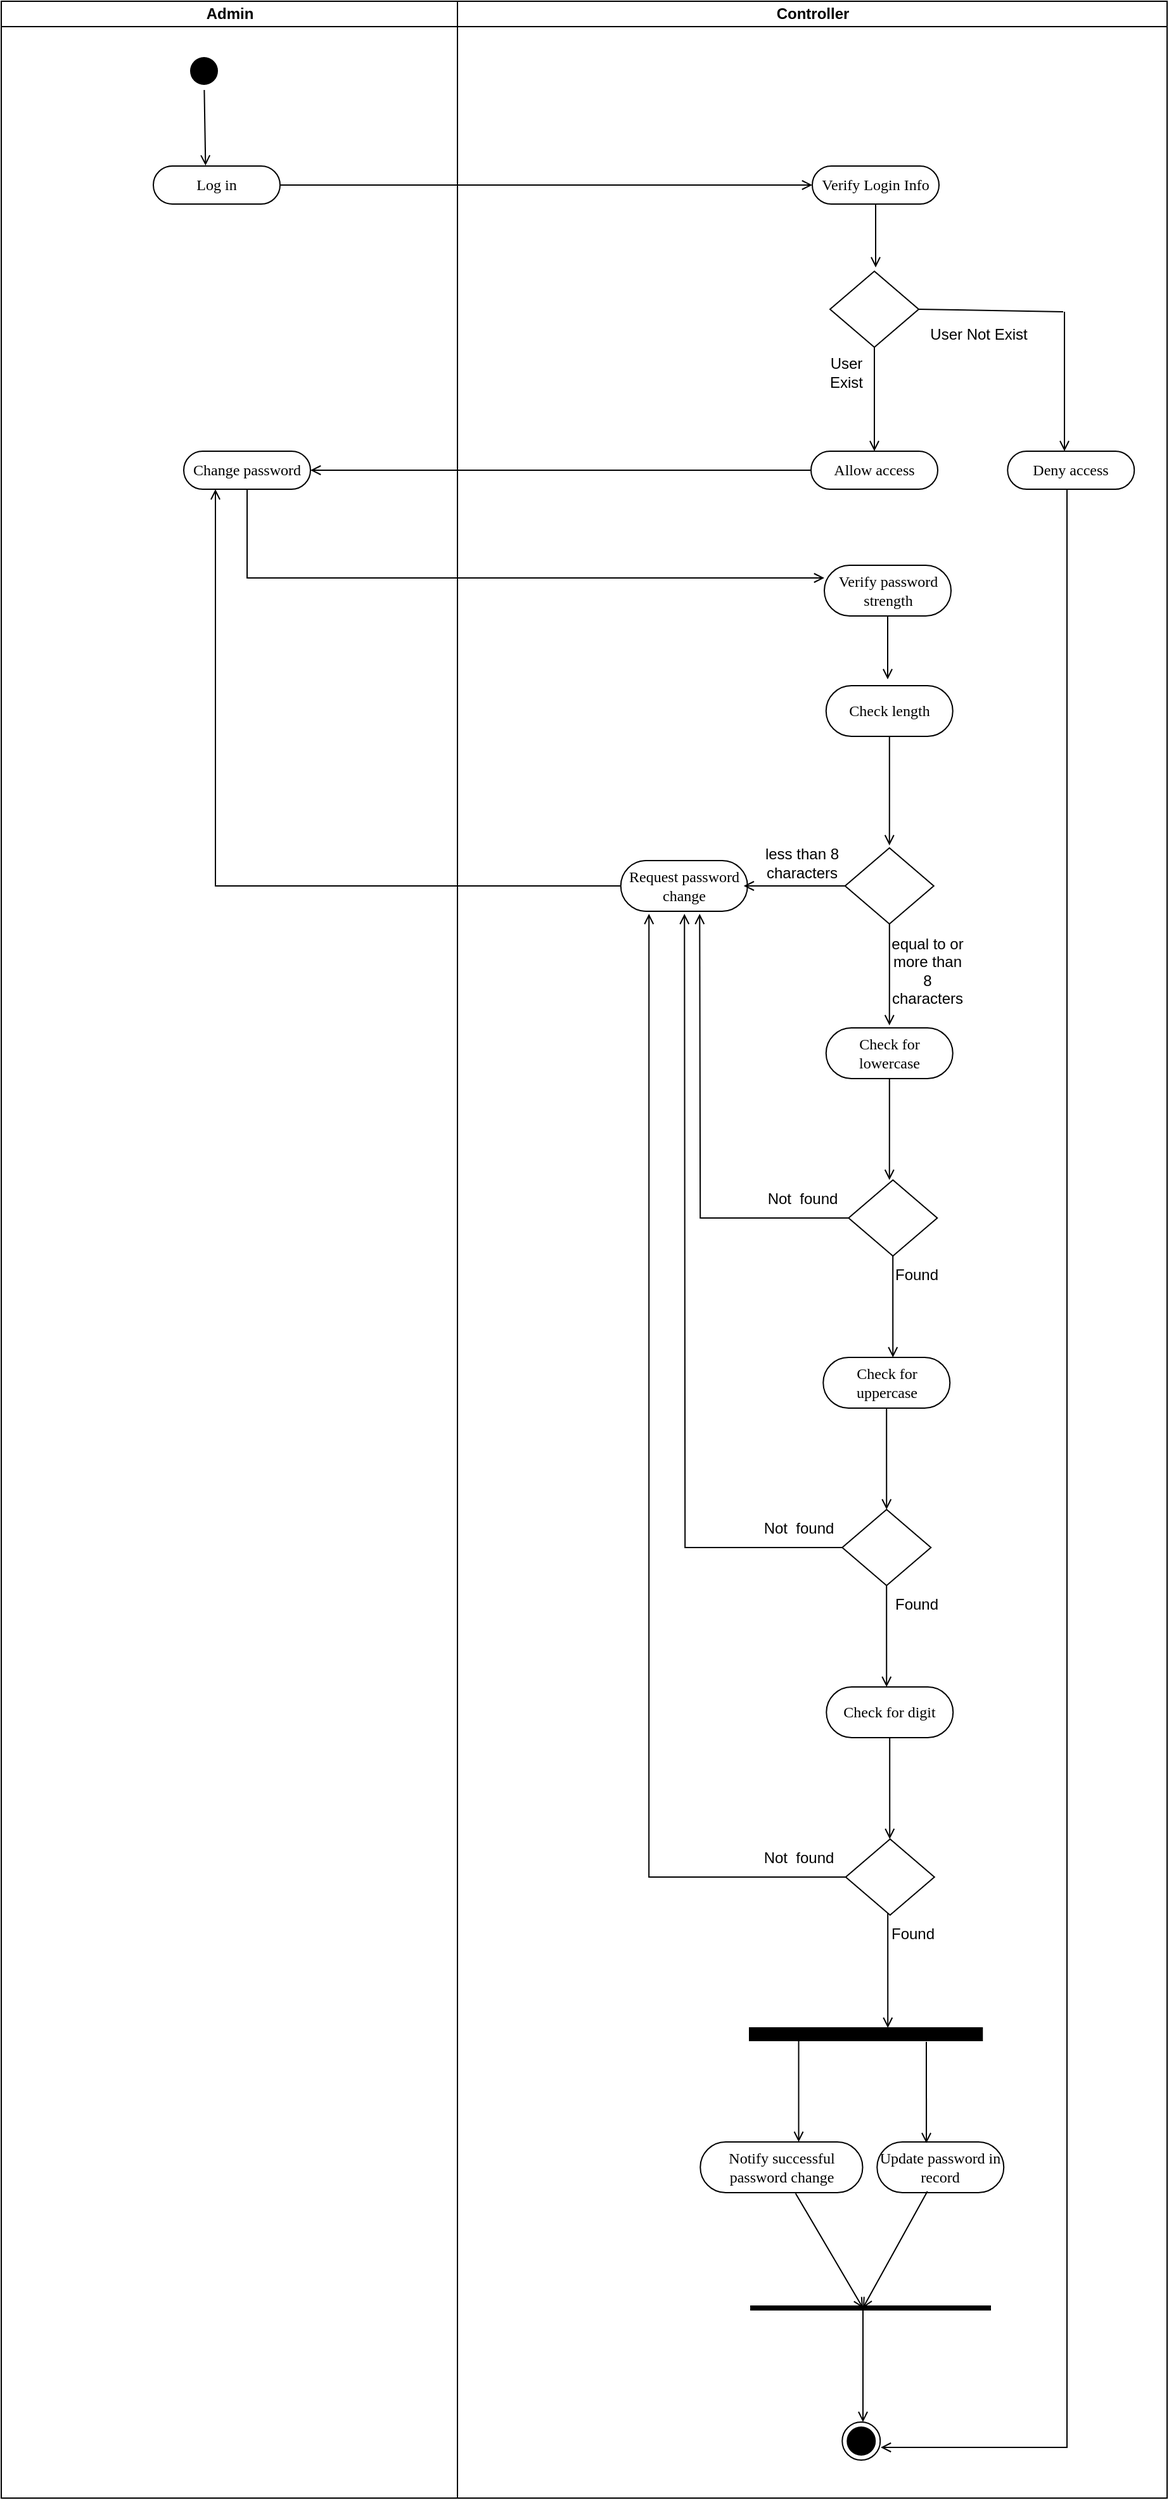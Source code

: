 <mxfile version="13.7.5" type="github"><diagram id="-Gb5QpNLT0Vc4mODxd_h" name="Page-1"><mxGraphModel dx="1038" dy="531" grid="1" gridSize="10" guides="1" tooltips="1" connect="1" arrows="1" fold="1" page="1" pageScale="1" pageWidth="850" pageHeight="1100" math="0" shadow="0"><root><mxCell id="0"/><mxCell id="1" parent="0"/><mxCell id="fuQmgK-MwJ8_AEL-iyBa-186" value="" style="edgeStyle=orthogonalEdgeStyle;rounded=0;orthogonalLoop=1;jettySize=auto;html=1;endArrow=open;endFill=0;" parent="1" source="fuQmgK-MwJ8_AEL-iyBa-182" edge="1"><mxGeometry relative="1" as="geometry"><mxPoint x="770" y="270" as="targetPoint"/></mxGeometry></mxCell><mxCell id="_oNCNjRLWTokSmjOXnNs-41" value="" style="edgeStyle=orthogonalEdgeStyle;rounded=0;orthogonalLoop=1;jettySize=auto;html=1;endArrow=open;endFill=0;" edge="1" parent="1" source="fuQmgK-MwJ8_AEL-iyBa-237"><mxGeometry relative="1" as="geometry"><mxPoint x="779.5" y="595" as="targetPoint"/></mxGeometry></mxCell><mxCell id="fuQmgK-MwJ8_AEL-iyBa-72" value="" style="swimlane;html=1;childLayout=stackLayout;startSize=0;rounded=0;shadow=0;comic=0;labelBackgroundColor=none;strokeWidth=1;fontFamily=Verdana;fontSize=12;align=center;" parent="1" vertex="1"><mxGeometry x="80" y="60" width="920" height="1970" as="geometry"/></mxCell><mxCell id="fuQmgK-MwJ8_AEL-iyBa-73" style="edgeStyle=none;rounded=0;html=1;labelBackgroundColor=none;startArrow=none;startFill=0;startSize=5;endArrow=classicThin;endFill=1;endSize=5;jettySize=auto;orthogonalLoop=1;strokeWidth=1;fontFamily=Verdana;fontSize=12" parent="fuQmgK-MwJ8_AEL-iyBa-72" edge="1"><mxGeometry relative="1" as="geometry"><mxPoint x="180" y="363.043" as="sourcePoint"/></mxGeometry></mxCell><mxCell id="fuQmgK-MwJ8_AEL-iyBa-183" value="" style="edgeStyle=orthogonalEdgeStyle;rounded=0;orthogonalLoop=1;jettySize=auto;html=1;endArrow=open;endFill=0;" parent="fuQmgK-MwJ8_AEL-iyBa-72" source="fuQmgK-MwJ8_AEL-iyBa-181" target="fuQmgK-MwJ8_AEL-iyBa-182" edge="1"><mxGeometry relative="1" as="geometry"/></mxCell><mxCell id="fuQmgK-MwJ8_AEL-iyBa-81" value="Admin" style="swimlane;html=1;startSize=20;" parent="fuQmgK-MwJ8_AEL-iyBa-72" vertex="1"><mxGeometry width="360" height="1970" as="geometry"><mxRectangle width="30" height="1880" as="alternateBounds"/></mxGeometry></mxCell><mxCell id="fuQmgK-MwJ8_AEL-iyBa-202" value="" style="group" parent="fuQmgK-MwJ8_AEL-iyBa-81" vertex="1" connectable="0"><mxGeometry x="120" y="130" width="100" height="30" as="geometry"/></mxCell><mxCell id="fuQmgK-MwJ8_AEL-iyBa-200" value="" style="group" parent="fuQmgK-MwJ8_AEL-iyBa-202" vertex="1" connectable="0"><mxGeometry width="100" height="30" as="geometry"/></mxCell><mxCell id="fuQmgK-MwJ8_AEL-iyBa-199" value="" style="group" parent="fuQmgK-MwJ8_AEL-iyBa-200" vertex="1" connectable="0"><mxGeometry width="100" height="30" as="geometry"/></mxCell><mxCell id="fuQmgK-MwJ8_AEL-iyBa-181" value="Log in" style="rounded=1;whiteSpace=wrap;html=1;shadow=0;comic=0;labelBackgroundColor=none;strokeWidth=1;fontFamily=Verdana;fontSize=12;align=center;arcSize=50;" parent="fuQmgK-MwJ8_AEL-iyBa-199" vertex="1"><mxGeometry width="100" height="30" as="geometry"/></mxCell><mxCell id="fuQmgK-MwJ8_AEL-iyBa-83" value="" style="ellipse;html=1;shape=startState;fillColor=#000000;strokeColor=none;" parent="fuQmgK-MwJ8_AEL-iyBa-81" vertex="1"><mxGeometry x="145" y="40" width="30" height="30" as="geometry"/></mxCell><mxCell id="_oNCNjRLWTokSmjOXnNs-1" value="Change password" style="rounded=1;whiteSpace=wrap;html=1;shadow=0;comic=0;labelBackgroundColor=none;strokeWidth=1;fontFamily=Verdana;fontSize=12;align=center;arcSize=50;" vertex="1" parent="fuQmgK-MwJ8_AEL-iyBa-81"><mxGeometry x="144" y="355" width="100" height="30" as="geometry"/></mxCell><mxCell id="fuQmgK-MwJ8_AEL-iyBa-180" value="" style="endArrow=open;html=1;endFill=0;entryX=0.412;entryY=-0.013;entryDx=0;entryDy=0;entryPerimeter=0;" parent="fuQmgK-MwJ8_AEL-iyBa-81" source="fuQmgK-MwJ8_AEL-iyBa-83" edge="1" target="fuQmgK-MwJ8_AEL-iyBa-181"><mxGeometry width="50" height="50" relative="1" as="geometry"><mxPoint x="450" y="290" as="sourcePoint"/><mxPoint x="160" y="100" as="targetPoint"/></mxGeometry></mxCell><mxCell id="fuQmgK-MwJ8_AEL-iyBa-197" value="" style="edgeStyle=orthogonalEdgeStyle;rounded=0;orthogonalLoop=1;jettySize=auto;html=1;endArrow=open;endFill=0;" parent="fuQmgK-MwJ8_AEL-iyBa-72" source="fuQmgK-MwJ8_AEL-iyBa-190" edge="1"><mxGeometry relative="1" as="geometry"><mxPoint x="244" y="370" as="targetPoint"/></mxGeometry></mxCell><mxCell id="_oNCNjRLWTokSmjOXnNs-3" value="" style="edgeStyle=orthogonalEdgeStyle;rounded=0;orthogonalLoop=1;jettySize=auto;html=1;endArrow=open;endFill=0;entryX=0;entryY=0.25;entryDx=0;entryDy=0;" edge="1" parent="fuQmgK-MwJ8_AEL-iyBa-72" source="_oNCNjRLWTokSmjOXnNs-1" target="fuQmgK-MwJ8_AEL-iyBa-237"><mxGeometry relative="1" as="geometry"><mxPoint x="644" y="467.5" as="targetPoint"/><Array as="points"><mxPoint x="194" y="455"/></Array></mxGeometry></mxCell><mxCell id="_oNCNjRLWTokSmjOXnNs-6" value="" style="edgeStyle=orthogonalEdgeStyle;rounded=0;orthogonalLoop=1;jettySize=auto;html=1;endArrow=open;endFill=0;entryX=0.25;entryY=1;entryDx=0;entryDy=0;" edge="1" parent="fuQmgK-MwJ8_AEL-iyBa-72" source="_oNCNjRLWTokSmjOXnNs-7" target="_oNCNjRLWTokSmjOXnNs-1"><mxGeometry relative="1" as="geometry"><mxPoint x="274" y="723" as="targetPoint"/></mxGeometry></mxCell><mxCell id="fuQmgK-MwJ8_AEL-iyBa-109" value="Controller" style="swimlane;html=1;startSize=20;" parent="fuQmgK-MwJ8_AEL-iyBa-72" vertex="1"><mxGeometry x="360" width="560" height="1970" as="geometry"/></mxCell><mxCell id="fuQmgK-MwJ8_AEL-iyBa-192" value="User Exist" style="text;html=1;strokeColor=none;fillColor=none;align=center;verticalAlign=middle;whiteSpace=wrap;rounded=0;" parent="fuQmgK-MwJ8_AEL-iyBa-109" vertex="1"><mxGeometry x="286.75" y="283" width="40" height="20" as="geometry"/></mxCell><mxCell id="_oNCNjRLWTokSmjOXnNs-24" value="" style="ellipse;html=1;shape=endState;fillColor=#000000;" vertex="1" parent="fuQmgK-MwJ8_AEL-iyBa-109"><mxGeometry x="303.63" y="1910" width="30" height="30" as="geometry"/></mxCell><mxCell id="fuQmgK-MwJ8_AEL-iyBa-237" value="Verify password strength" style="rounded=1;whiteSpace=wrap;html=1;shadow=0;comic=0;labelBackgroundColor=none;strokeWidth=1;fontFamily=Verdana;fontSize=12;align=center;arcSize=50;" parent="fuQmgK-MwJ8_AEL-iyBa-109" vertex="1"><mxGeometry x="289.5" y="445" width="100" height="40" as="geometry"/></mxCell><mxCell id="fuQmgK-MwJ8_AEL-iyBa-182" value="Verify Login Info" style="rounded=1;whiteSpace=wrap;html=1;shadow=0;comic=0;labelBackgroundColor=none;strokeWidth=1;fontFamily=Verdana;fontSize=12;align=center;arcSize=50;" parent="fuQmgK-MwJ8_AEL-iyBa-109" vertex="1"><mxGeometry x="280" y="130" width="100" height="30" as="geometry"/></mxCell><mxCell id="fuQmgK-MwJ8_AEL-iyBa-190" value="Allow access" style="rounded=1;whiteSpace=wrap;html=1;shadow=0;comic=0;labelBackgroundColor=none;strokeWidth=1;fontFamily=Verdana;fontSize=12;align=center;arcSize=50;" parent="fuQmgK-MwJ8_AEL-iyBa-109" vertex="1"><mxGeometry x="279" y="355" width="100" height="30" as="geometry"/></mxCell><mxCell id="fuQmgK-MwJ8_AEL-iyBa-193" value="User Not Exist" style="text;html=1;strokeColor=none;fillColor=none;align=center;verticalAlign=middle;whiteSpace=wrap;rounded=0;" parent="fuQmgK-MwJ8_AEL-iyBa-109" vertex="1"><mxGeometry x="363.75" y="253" width="95.25" height="20" as="geometry"/></mxCell><mxCell id="fuQmgK-MwJ8_AEL-iyBa-187" value="" style="rhombus;whiteSpace=wrap;html=1;" parent="fuQmgK-MwJ8_AEL-iyBa-109" vertex="1"><mxGeometry x="294" y="213" width="70" height="60" as="geometry"/></mxCell><mxCell id="fuQmgK-MwJ8_AEL-iyBa-194" value="" style="endArrow=none;html=1;exitX=1;exitY=0.5;exitDx=0;exitDy=0;" parent="fuQmgK-MwJ8_AEL-iyBa-109" source="fuQmgK-MwJ8_AEL-iyBa-187" edge="1"><mxGeometry width="50" height="50" relative="1" as="geometry"><mxPoint x="369" y="245" as="sourcePoint"/><mxPoint x="478" y="245" as="targetPoint"/></mxGeometry></mxCell><mxCell id="fuQmgK-MwJ8_AEL-iyBa-195" value="" style="endArrow=open;html=1;entryX=0.5;entryY=0;entryDx=0;entryDy=0;endFill=0;" parent="fuQmgK-MwJ8_AEL-iyBa-109" edge="1"><mxGeometry width="50" height="50" relative="1" as="geometry"><mxPoint x="479" y="245" as="sourcePoint"/><mxPoint x="479" y="355" as="targetPoint"/></mxGeometry></mxCell><mxCell id="fuQmgK-MwJ8_AEL-iyBa-204" value="" style="edgeStyle=orthogonalEdgeStyle;rounded=0;orthogonalLoop=1;jettySize=auto;html=1;endArrow=open;endFill=0;exitX=0.439;exitY=0.967;exitDx=0;exitDy=0;exitPerimeter=0;" parent="fuQmgK-MwJ8_AEL-iyBa-109" edge="1"><mxGeometry relative="1" as="geometry"><mxPoint x="334" y="1930" as="targetPoint"/><Array as="points"><mxPoint x="481" y="384"/><mxPoint x="481" y="1930"/></Array><mxPoint x="475.03" y="384.01" as="sourcePoint"/></mxGeometry></mxCell><mxCell id="fuQmgK-MwJ8_AEL-iyBa-191" value="Deny access" style="rounded=1;whiteSpace=wrap;html=1;shadow=0;comic=0;labelBackgroundColor=none;strokeWidth=1;fontFamily=Verdana;fontSize=12;align=center;arcSize=50;" parent="fuQmgK-MwJ8_AEL-iyBa-109" vertex="1"><mxGeometry x="434.13" y="355" width="100" height="30" as="geometry"/></mxCell><mxCell id="fuQmgK-MwJ8_AEL-iyBa-189" value="" style="edgeStyle=orthogonalEdgeStyle;rounded=0;orthogonalLoop=1;jettySize=auto;html=1;endArrow=open;endFill=0;entryX=0.5;entryY=0;entryDx=0;entryDy=0;" parent="fuQmgK-MwJ8_AEL-iyBa-109" source="fuQmgK-MwJ8_AEL-iyBa-187" edge="1" target="fuQmgK-MwJ8_AEL-iyBa-190"><mxGeometry relative="1" as="geometry"><mxPoint x="329" y="323" as="targetPoint"/></mxGeometry></mxCell><mxCell id="_oNCNjRLWTokSmjOXnNs-55" value="" style="endArrow=open;html=1;strokeWidth=1;endFill=0;" edge="1" parent="fuQmgK-MwJ8_AEL-iyBa-109"><mxGeometry width="50" height="50" relative="1" as="geometry"><mxPoint x="269.26" y="1609" as="sourcePoint"/><mxPoint x="269.26" y="1689" as="targetPoint"/></mxGeometry></mxCell><mxCell id="_oNCNjRLWTokSmjOXnNs-5" value="Not&amp;nbsp; found" style="text;html=1;strokeColor=none;fillColor=none;align=center;verticalAlign=middle;whiteSpace=wrap;rounded=0;" vertex="1" parent="fuQmgK-MwJ8_AEL-iyBa-109"><mxGeometry x="238.38" y="1450" width="62.75" height="30" as="geometry"/></mxCell><mxCell id="_oNCNjRLWTokSmjOXnNs-7" value="Request password change" style="rounded=1;whiteSpace=wrap;html=1;shadow=0;comic=0;labelBackgroundColor=none;strokeWidth=1;fontFamily=Verdana;fontSize=12;align=center;arcSize=50;" vertex="1" parent="fuQmgK-MwJ8_AEL-iyBa-109"><mxGeometry x="128.88" y="678" width="100" height="40" as="geometry"/></mxCell><mxCell id="_oNCNjRLWTokSmjOXnNs-8" value="" style="edgeStyle=orthogonalEdgeStyle;rounded=0;orthogonalLoop=1;jettySize=auto;html=1;endArrow=open;endFill=0;" edge="1" parent="fuQmgK-MwJ8_AEL-iyBa-109" source="_oNCNjRLWTokSmjOXnNs-22"><mxGeometry relative="1" as="geometry"><mxPoint x="179.13" y="720" as="targetPoint"/></mxGeometry></mxCell><mxCell id="_oNCNjRLWTokSmjOXnNs-9" value="" style="edgeStyle=orthogonalEdgeStyle;rounded=0;orthogonalLoop=1;jettySize=auto;html=1;endArrow=open;endFill=0;exitX=0;exitY=0.5;exitDx=0;exitDy=0;" edge="1" parent="fuQmgK-MwJ8_AEL-iyBa-109" source="_oNCNjRLWTokSmjOXnNs-21"><mxGeometry relative="1" as="geometry"><mxPoint x="-292.87" y="1420" as="sourcePoint"/><mxPoint x="151.13" y="720" as="targetPoint"/><Array as="points"><mxPoint x="151.13" y="1480"/></Array></mxGeometry></mxCell><mxCell id="_oNCNjRLWTokSmjOXnNs-11" value="" style="edgeStyle=orthogonalEdgeStyle;rounded=0;orthogonalLoop=1;jettySize=auto;html=1;endArrow=open;endFill=0;" edge="1" parent="fuQmgK-MwJ8_AEL-iyBa-109" source="_oNCNjRLWTokSmjOXnNs-28"><mxGeometry relative="1" as="geometry"><mxPoint x="340.88" y="666" as="targetPoint"/></mxGeometry></mxCell><mxCell id="_oNCNjRLWTokSmjOXnNs-12" value="" style="edgeStyle=orthogonalEdgeStyle;rounded=0;orthogonalLoop=1;jettySize=auto;html=1;endArrow=open;endFill=0;" edge="1" parent="fuQmgK-MwJ8_AEL-iyBa-109" source="_oNCNjRLWTokSmjOXnNs-30"><mxGeometry relative="1" as="geometry"><mxPoint x="225.88" y="698" as="targetPoint"/></mxGeometry></mxCell><mxCell id="_oNCNjRLWTokSmjOXnNs-14" value="" style="edgeStyle=orthogonalEdgeStyle;rounded=0;orthogonalLoop=1;jettySize=auto;html=1;endArrow=open;endFill=0;" edge="1" parent="fuQmgK-MwJ8_AEL-iyBa-109" source="_oNCNjRLWTokSmjOXnNs-30"><mxGeometry relative="1" as="geometry"><mxPoint x="340.88" y="808" as="targetPoint"/></mxGeometry></mxCell><mxCell id="_oNCNjRLWTokSmjOXnNs-15" value="Not&amp;nbsp; found" style="text;html=1;strokeColor=none;fillColor=none;align=center;verticalAlign=middle;whiteSpace=wrap;rounded=0;" vertex="1" parent="fuQmgK-MwJ8_AEL-iyBa-109"><mxGeometry x="238.38" y="1190" width="62.75" height="30" as="geometry"/></mxCell><mxCell id="_oNCNjRLWTokSmjOXnNs-16" value="Not&amp;nbsp; found" style="text;html=1;strokeColor=none;fillColor=none;align=center;verticalAlign=middle;whiteSpace=wrap;rounded=0;" vertex="1" parent="fuQmgK-MwJ8_AEL-iyBa-109"><mxGeometry x="240.88" y="930" width="62.75" height="30" as="geometry"/></mxCell><mxCell id="_oNCNjRLWTokSmjOXnNs-17" value="less than 8 characters" style="text;html=1;strokeColor=none;fillColor=none;align=center;verticalAlign=middle;whiteSpace=wrap;rounded=0;" vertex="1" parent="fuQmgK-MwJ8_AEL-iyBa-109"><mxGeometry x="232.26" y="660" width="80" height="40" as="geometry"/></mxCell><mxCell id="_oNCNjRLWTokSmjOXnNs-18" value="" style="edgeStyle=orthogonalEdgeStyle;rounded=0;orthogonalLoop=1;jettySize=auto;html=1;endArrow=open;endFill=0;" edge="1" parent="fuQmgK-MwJ8_AEL-iyBa-109" source="_oNCNjRLWTokSmjOXnNs-23"><mxGeometry relative="1" as="geometry"><mxPoint x="338.63" y="1190" as="targetPoint"/></mxGeometry></mxCell><mxCell id="_oNCNjRLWTokSmjOXnNs-19" value="" style="edgeStyle=orthogonalEdgeStyle;rounded=0;orthogonalLoop=1;jettySize=auto;html=1;endArrow=open;endFill=0;" edge="1" parent="fuQmgK-MwJ8_AEL-iyBa-109" source="_oNCNjRLWTokSmjOXnNs-22"><mxGeometry relative="1" as="geometry"><mxPoint x="338.63" y="1330" as="targetPoint"/></mxGeometry></mxCell><mxCell id="_oNCNjRLWTokSmjOXnNs-20" value="" style="edgeStyle=orthogonalEdgeStyle;rounded=0;orthogonalLoop=1;jettySize=auto;html=1;endArrow=open;endFill=0;" edge="1" parent="fuQmgK-MwJ8_AEL-iyBa-109" source="_oNCNjRLWTokSmjOXnNs-26"><mxGeometry relative="1" as="geometry"><mxPoint x="341.13" y="1450" as="targetPoint"/></mxGeometry></mxCell><mxCell id="_oNCNjRLWTokSmjOXnNs-56" value="Notify successful password change" style="rounded=1;whiteSpace=wrap;html=1;shadow=0;comic=0;labelBackgroundColor=none;strokeWidth=1;fontFamily=Verdana;fontSize=12;align=center;arcSize=50;" vertex="1" parent="fuQmgK-MwJ8_AEL-iyBa-109"><mxGeometry x="191.63" y="1689" width="128.12" height="40" as="geometry"/></mxCell><mxCell id="_oNCNjRLWTokSmjOXnNs-22" value="" style="rhombus;whiteSpace=wrap;html=1;" vertex="1" parent="fuQmgK-MwJ8_AEL-iyBa-109"><mxGeometry x="303.63" y="1190" width="70" height="60" as="geometry"/></mxCell><mxCell id="_oNCNjRLWTokSmjOXnNs-23" value="Check for uppercase" style="rounded=1;whiteSpace=wrap;html=1;shadow=0;comic=0;labelBackgroundColor=none;strokeWidth=1;fontFamily=Verdana;fontSize=12;align=center;arcSize=50;" vertex="1" parent="fuQmgK-MwJ8_AEL-iyBa-109"><mxGeometry x="288.63" y="1070" width="100" height="40" as="geometry"/></mxCell><mxCell id="_oNCNjRLWTokSmjOXnNs-35" value="" style="edgeStyle=orthogonalEdgeStyle;rounded=0;orthogonalLoop=1;jettySize=auto;html=1;endArrow=open;endFill=0;" edge="1" parent="fuQmgK-MwJ8_AEL-iyBa-109" source="_oNCNjRLWTokSmjOXnNs-21"><mxGeometry relative="1" as="geometry"><mxPoint x="339.63" y="1599" as="targetPoint"/><Array as="points"><mxPoint x="340.13" y="1550"/></Array></mxGeometry></mxCell><mxCell id="_oNCNjRLWTokSmjOXnNs-37" value="" style="edgeStyle=orthogonalEdgeStyle;rounded=0;orthogonalLoop=1;jettySize=auto;html=1;endArrow=open;endFill=0;" edge="1" parent="fuQmgK-MwJ8_AEL-iyBa-109" source="_oNCNjRLWTokSmjOXnNs-27"><mxGeometry relative="1" as="geometry"><mxPoint x="340.88" y="930" as="targetPoint"/></mxGeometry></mxCell><mxCell id="_oNCNjRLWTokSmjOXnNs-38" value="" style="edgeStyle=orthogonalEdgeStyle;rounded=0;orthogonalLoop=1;jettySize=auto;html=1;endArrow=open;endFill=0;" edge="1" parent="fuQmgK-MwJ8_AEL-iyBa-109" source="_oNCNjRLWTokSmjOXnNs-29"><mxGeometry relative="1" as="geometry"><mxPoint x="343.63" y="1070" as="targetPoint"/></mxGeometry></mxCell><mxCell id="_oNCNjRLWTokSmjOXnNs-39" value="" style="edgeStyle=orthogonalEdgeStyle;rounded=0;orthogonalLoop=1;jettySize=auto;html=1;endArrow=open;endFill=0;" edge="1" parent="fuQmgK-MwJ8_AEL-iyBa-109" source="_oNCNjRLWTokSmjOXnNs-29"><mxGeometry relative="1" as="geometry"><mxPoint x="191.13" y="720" as="targetPoint"/></mxGeometry></mxCell><mxCell id="_oNCNjRLWTokSmjOXnNs-31" value="Found" style="text;html=1;strokeColor=none;fillColor=none;align=center;verticalAlign=middle;whiteSpace=wrap;rounded=0;" vertex="1" parent="fuQmgK-MwJ8_AEL-iyBa-109"><mxGeometry x="328.38" y="1510" width="62.75" height="30" as="geometry"/></mxCell><mxCell id="_oNCNjRLWTokSmjOXnNs-52" value="" style="endArrow=none;html=1;strokeWidth=11;" edge="1" parent="fuQmgK-MwJ8_AEL-iyBa-109"><mxGeometry width="50" height="50" relative="1" as="geometry"><mxPoint x="230" y="1604" as="sourcePoint"/><mxPoint x="414.63" y="1604" as="targetPoint"/></mxGeometry></mxCell><mxCell id="_oNCNjRLWTokSmjOXnNs-32" value="Found" style="text;html=1;strokeColor=none;fillColor=none;align=center;verticalAlign=middle;whiteSpace=wrap;rounded=0;" vertex="1" parent="fuQmgK-MwJ8_AEL-iyBa-109"><mxGeometry x="331.13" y="990" width="62.75" height="30" as="geometry"/></mxCell><mxCell id="_oNCNjRLWTokSmjOXnNs-33" value="Found" style="text;html=1;strokeColor=none;fillColor=none;align=center;verticalAlign=middle;whiteSpace=wrap;rounded=0;" vertex="1" parent="fuQmgK-MwJ8_AEL-iyBa-109"><mxGeometry x="331.13" y="1250" width="62.75" height="30" as="geometry"/></mxCell><mxCell id="_oNCNjRLWTokSmjOXnNs-34" value="equal to or more than 8 characters" style="text;html=1;strokeColor=none;fillColor=none;align=center;verticalAlign=middle;whiteSpace=wrap;rounded=0;" vertex="1" parent="fuQmgK-MwJ8_AEL-iyBa-109"><mxGeometry x="341.13" y="740" width="60" height="50" as="geometry"/></mxCell><mxCell id="_oNCNjRLWTokSmjOXnNs-30" value="" style="rhombus;whiteSpace=wrap;html=1;" vertex="1" parent="fuQmgK-MwJ8_AEL-iyBa-109"><mxGeometry x="305.88" y="668" width="70" height="60" as="geometry"/></mxCell><mxCell id="_oNCNjRLWTokSmjOXnNs-29" value="" style="rhombus;whiteSpace=wrap;html=1;" vertex="1" parent="fuQmgK-MwJ8_AEL-iyBa-109"><mxGeometry x="308.63" y="930" width="70" height="60" as="geometry"/></mxCell><mxCell id="_oNCNjRLWTokSmjOXnNs-28" value="Check length" style="rounded=1;whiteSpace=wrap;html=1;shadow=0;comic=0;labelBackgroundColor=none;strokeWidth=1;fontFamily=Verdana;fontSize=12;align=center;arcSize=50;" vertex="1" parent="fuQmgK-MwJ8_AEL-iyBa-109"><mxGeometry x="290.88" y="540" width="100" height="40" as="geometry"/></mxCell><mxCell id="_oNCNjRLWTokSmjOXnNs-27" value="Check for lowercase" style="rounded=1;whiteSpace=wrap;html=1;shadow=0;comic=0;labelBackgroundColor=none;strokeWidth=1;fontFamily=Verdana;fontSize=12;align=center;arcSize=50;" vertex="1" parent="fuQmgK-MwJ8_AEL-iyBa-109"><mxGeometry x="290.88" y="810" width="100" height="40" as="geometry"/></mxCell><mxCell id="_oNCNjRLWTokSmjOXnNs-26" value="Check for digit" style="rounded=1;whiteSpace=wrap;html=1;shadow=0;comic=0;labelBackgroundColor=none;strokeWidth=1;fontFamily=Verdana;fontSize=12;align=center;arcSize=50;" vertex="1" parent="fuQmgK-MwJ8_AEL-iyBa-109"><mxGeometry x="291.13" y="1330" width="100" height="40" as="geometry"/></mxCell><mxCell id="_oNCNjRLWTokSmjOXnNs-21" value="" style="rhombus;whiteSpace=wrap;html=1;" vertex="1" parent="fuQmgK-MwJ8_AEL-iyBa-109"><mxGeometry x="306.38" y="1450" width="70" height="60" as="geometry"/></mxCell><mxCell id="_oNCNjRLWTokSmjOXnNs-25" value="Update password in record" style="rounded=1;whiteSpace=wrap;html=1;shadow=0;comic=0;labelBackgroundColor=none;strokeWidth=1;fontFamily=Verdana;fontSize=12;align=center;arcSize=50;" vertex="1" parent="fuQmgK-MwJ8_AEL-iyBa-109"><mxGeometry x="331.13" y="1689" width="100" height="40" as="geometry"/></mxCell><mxCell id="_oNCNjRLWTokSmjOXnNs-59" value="" style="endArrow=open;html=1;strokeWidth=1;entryX=0.389;entryY=0.025;entryDx=0;entryDy=0;entryPerimeter=0;endFill=0;" edge="1" parent="1" target="_oNCNjRLWTokSmjOXnNs-25"><mxGeometry width="50" height="50" relative="1" as="geometry"><mxPoint x="810" y="1670" as="sourcePoint"/><mxPoint x="650" y="1760" as="targetPoint"/></mxGeometry></mxCell><mxCell id="_oNCNjRLWTokSmjOXnNs-60" value="" style="endArrow=none;html=1;strokeWidth=4;" edge="1" parent="1"><mxGeometry width="50" height="50" relative="1" as="geometry"><mxPoint x="671" y="1880" as="sourcePoint"/><mxPoint x="861" y="1880" as="targetPoint"/></mxGeometry></mxCell><mxCell id="_oNCNjRLWTokSmjOXnNs-63" value="" style="endArrow=open;html=1;strokeWidth=1;exitX=0.587;exitY=1.015;exitDx=0;exitDy=0;exitPerimeter=0;endFill=0;" edge="1" parent="1" source="_oNCNjRLWTokSmjOXnNs-56"><mxGeometry width="50" height="50" relative="1" as="geometry"><mxPoint x="600" y="1810" as="sourcePoint"/><mxPoint x="760" y="1880" as="targetPoint"/></mxGeometry></mxCell><mxCell id="_oNCNjRLWTokSmjOXnNs-64" value="" style="endArrow=open;html=1;strokeWidth=1;exitX=0.397;exitY=0.975;exitDx=0;exitDy=0;exitPerimeter=0;endFill=0;" edge="1" parent="1" source="_oNCNjRLWTokSmjOXnNs-25"><mxGeometry width="50" height="50" relative="1" as="geometry"><mxPoint x="600" y="1810" as="sourcePoint"/><mxPoint x="760" y="1880" as="targetPoint"/></mxGeometry></mxCell><mxCell id="_oNCNjRLWTokSmjOXnNs-65" value="" style="endArrow=open;html=1;strokeWidth=1;endFill=0;" edge="1" parent="1"><mxGeometry width="50" height="50" relative="1" as="geometry"><mxPoint x="760" y="1880" as="sourcePoint"/><mxPoint x="760" y="1970" as="targetPoint"/></mxGeometry></mxCell></root></mxGraphModel></diagram></mxfile>